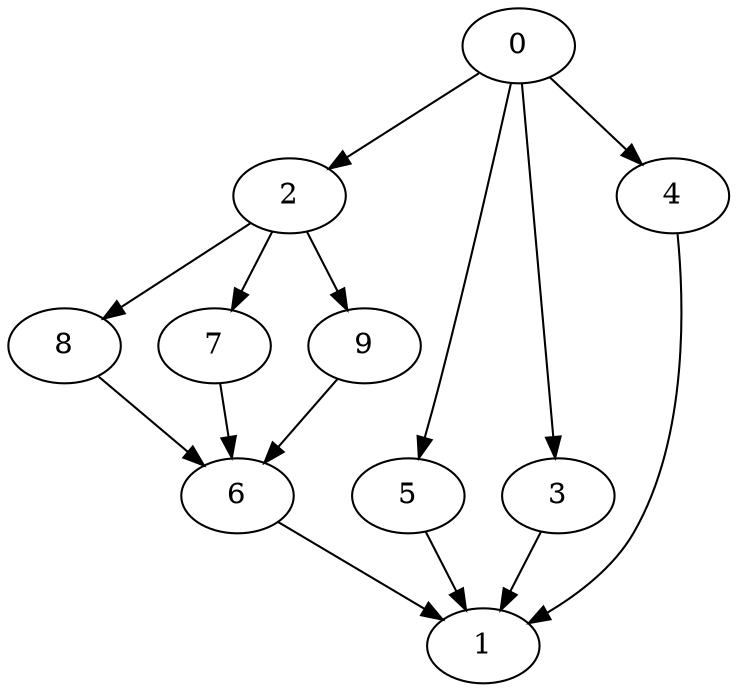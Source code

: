 digraph "SeriesParallel-MaxBf-4_Nodes_10_CCR_0.10_WeightType_Random_GB" {
	graph ["Duplicate states"=0,
		GraphType=S_P,
		"Max states in OPEN"=0,
		Modes="120000ms; topo-ordered tasks, ; Pruning: task equivalence, fixed order ready list, ; F-value: ; Optimisation: best schedule length (\
SL) optimisation on equal, ",
		NumberOfTasks=10,
		"Pruned using list schedule length"=1,
		"States removed from OPEN"=0,
		TargetSystem="Homogeneous-4",
		"Time to schedule (ms)"=95,
		"Total idle time"=632,
		"Total schedule length"=476,
		"Total sequential time"=850,
		"Total states created"=2
	];
	0	["Finish time"=136,
		Processor=0,
		"Start time"=0,
		Weight=136];
	2	["Finish time"=238,
		Processor=0,
		"Start time"=136,
		Weight=102];
	0 -> 2	[Weight=5];
	5	["Finish time"=262,
		Processor=3,
		"Start time"=143,
		Weight=119];
	0 -> 5	[Weight=7];
	3	["Finish time"=347,
		Processor=3,
		"Start time"=262,
		Weight=85];
	0 -> 3	[Weight=5];
	4	["Finish time"=329,
		Processor=2,
		"Start time"=278,
		Weight=51];
	0 -> 4	[Weight=8];
	8	["Finish time"=340,
		Processor=0,
		"Start time"=238,
		Weight=102];
	2 -> 8	[Weight=6];
	7	["Finish time"=330,
		Processor=1,
		"Start time"=245,
		Weight=85];
	2 -> 7	[Weight=7];
	9	["Finish time"=278,
		Processor=2,
		"Start time"=244,
		Weight=34];
	2 -> 9	[Weight=6];
	6	["Finish time"=442,
		Processor=0,
		"Start time"=340,
		Weight=102];
	8 -> 6	[Weight=9];
	7 -> 6	[Weight=10];
	9 -> 6	[Weight=2];
	1	["Finish time"=476,
		Processor=0,
		"Start time"=442,
		Weight=34];
	5 -> 1	[Weight=5];
	6 -> 1	[Weight=4];
	3 -> 1	[Weight=7];
	4 -> 1	[Weight=4];
}
